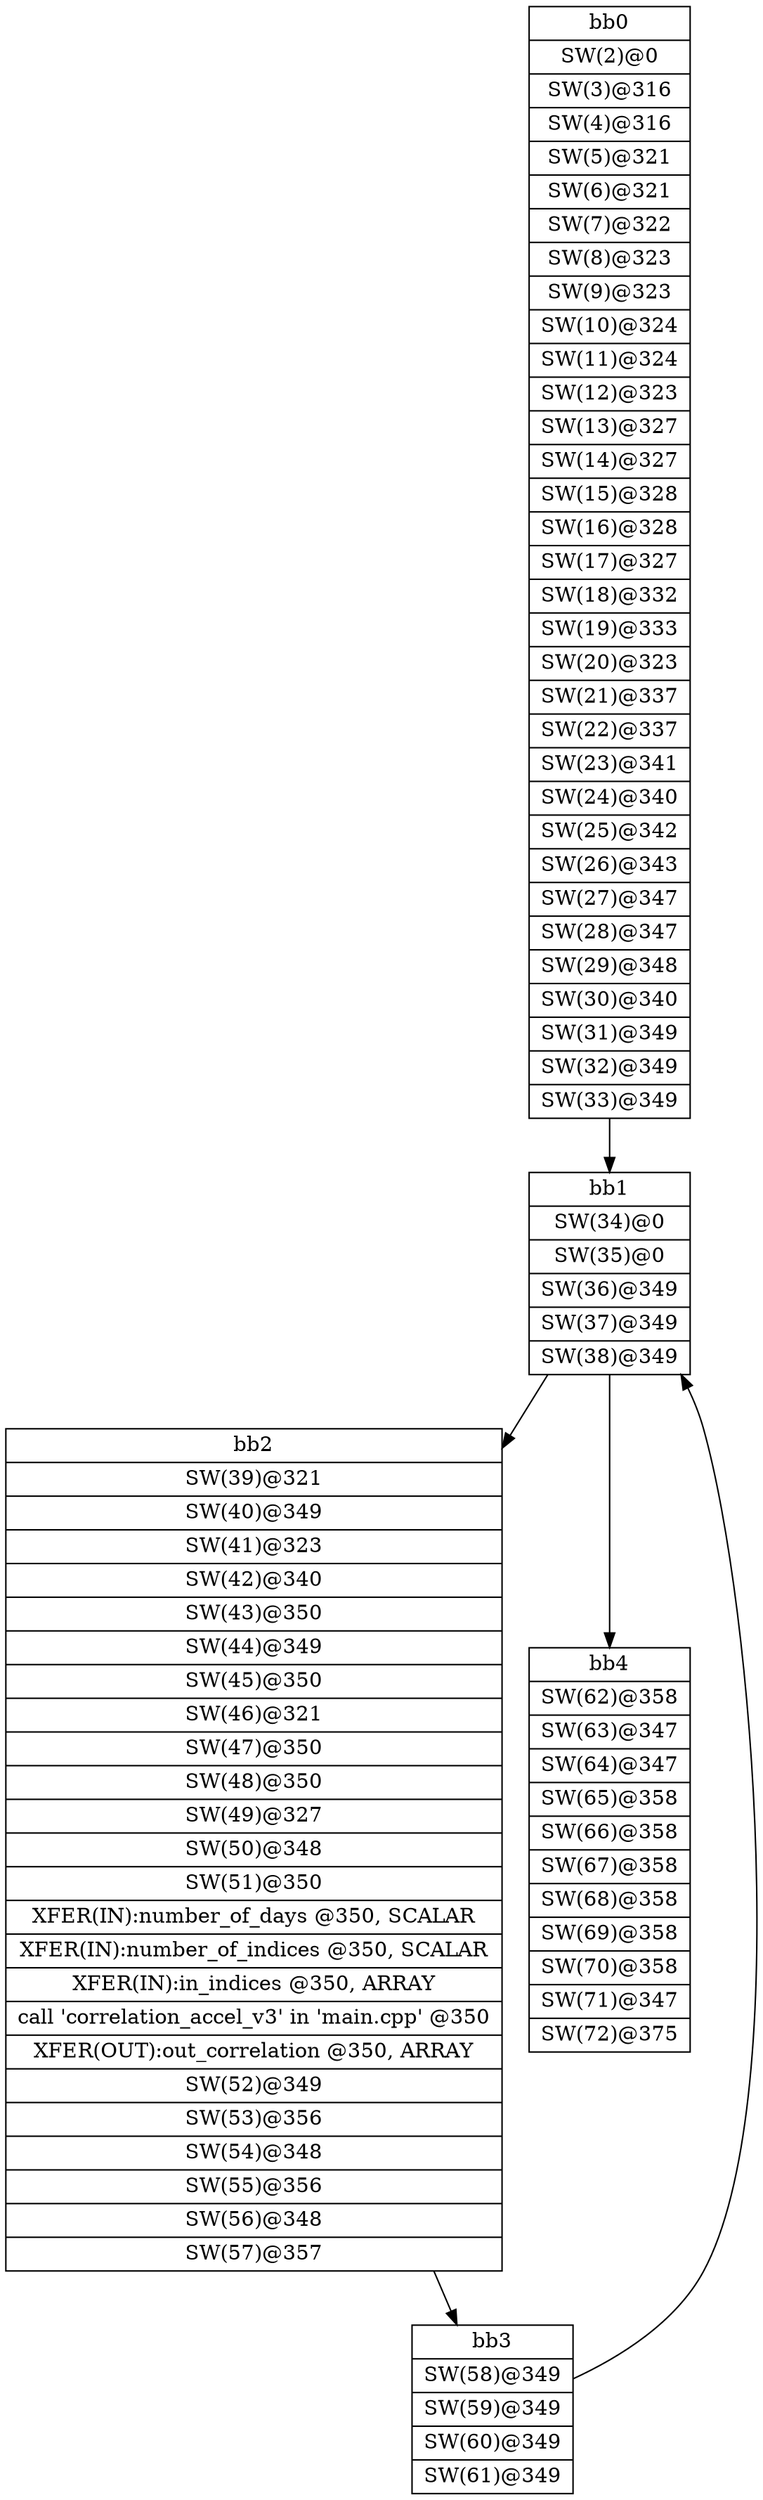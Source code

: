 digraph CDFG {
node [shape=record];
bb0 [shape=record, label = "{bb0|<x0x2a6e1f0>SW(2)@0\n|<x0x2a70a70>SW(3)@316\n|<x0x2a6e3d0>SW(4)@316\n|<x0x2a6e610>SW(5)@321\n|<x0x2a6e840>SW(6)@321\n|<x0x2a6ea70>SW(7)@322\n|<x0x2a6eca0>SW(8)@323\n|<x0x2a6eed0>SW(9)@323\n|<x0x2a6f100>SW(10)@324\n|<x0x2a70d10>SW(11)@324\n|<x0x2a70ed0>SW(12)@323\n|<x0x2a71110>SW(13)@327\n|<x0x2a71340>SW(14)@327\n|<x0x2a71570>SW(15)@328\n|<x0x2a717c0>SW(16)@328\n|<x0x2a719d0>SW(17)@327\n|<x0x2a71c10>SW(18)@332\n|<x0x2a726a0>SW(19)@333\n|<x0x2a727f0>SW(20)@323\n|<x0x2a72a20>SW(21)@337\n|<x0x2a71d60>SW(22)@337\n|<x0x2a72430>SW(23)@341\n|<x0x2a71f80>SW(24)@340\n|<x0x2a721d0>SW(25)@342\n|<x0x2a73480>SW(26)@343\n|<x0x2a736d0>SW(27)@347\n|<x0x2a738e0>SW(28)@347\n|<x0x2a73b20>SW(29)@348\n|<x0x2a73d50>SW(30)@340\n|<x0x2a73fa0>SW(31)@349\n|<x0x2a741c0>SW(32)@349\n|<x0x2a74400>SW(33)@349\n}"];
bb1 [shape=record, label = "{bb1|<x0x2a747a0>SW(34)@0\n|<x0x2a74910>SW(35)@0\n|<x0x2a74ab0>SW(36)@349\n|<x0x2a74ce0>SW(37)@349\n|<x0x2a74ef0>SW(38)@349\n}"];
bb2 [shape=record, label = "{bb2|<x0x2a74680>SW(39)@321\n|<x0x2a75570>SW(40)@349\n|<x0x2a75730>SW(41)@323\n|<x0x2a75960>SW(42)@340\n|<x0x2a75bb0>SW(43)@350\n|<x0x2a75dd0>SW(44)@349\n|<x0x2a76000>SW(45)@350\n|<x0x2a76210>SW(46)@321\n|<x0x2a76440>SW(47)@350\n|<x0x2a76650>SW(48)@350\n|<x0x2a76870>SW(49)@327\n|<x0x2a76aa0>SW(50)@348\n|<x0x2a76cd0>SW(51)@350\n|<x0x2a7b6b0>XFER(IN):number_of_days @350, SCALAR\n|<x0x2a7a240>XFER(IN):number_of_indices @350, SCALAR\n|<x0x2a7a350>XFER(IN):in_indices @350, ARRAY\n|<x0x2a68a40>call 'correlation_accel_v3' in 'main.cpp' @350\n|<x0x2a7b810>XFER(OUT):out_correlation @350, ARRAY\n|<x0x2a76f20>SW(52)@349\n|<x0x2a77150>SW(53)@356\n|<x0x2a77360>SW(54)@348\n|<x0x2a77590>SW(55)@356\n|<x0x2a777d0>SW(56)@348\n|<x0x2a77a10>SW(57)@357\n}"];
bb3 [shape=record, label = "{bb3|<x0x2a77d50>SW(58)@349\n|<x0x2a77f80>SW(59)@349\n|<x0x2a78190>SW(60)@349\n|<x0x2a783d0>SW(61)@349\n}"];
bb4 [shape=record, label = "{bb4|<x0x2a787e0>SW(62)@358\n|<x0x2a789d0>SW(63)@347\n|<x0x2a78c10>SW(64)@347\n|<x0x2a78e40>SW(65)@358\n|<x0x2a79050>SW(66)@358\n|<x0x2a79260>SW(67)@358\n|<x0x2a79470>SW(68)@358\n|<x0x2a79700>SW(69)@358\n|<x0x2a798a0>SW(70)@358\n|<x0x2a79ac0>SW(71)@347\n|<x0x2a79d00>SW(72)@375\n}"];
bb0 -> bb1
bb1 -> bb2
bb1 -> bb4
bb2 -> bb3
bb3 -> bb1
}
